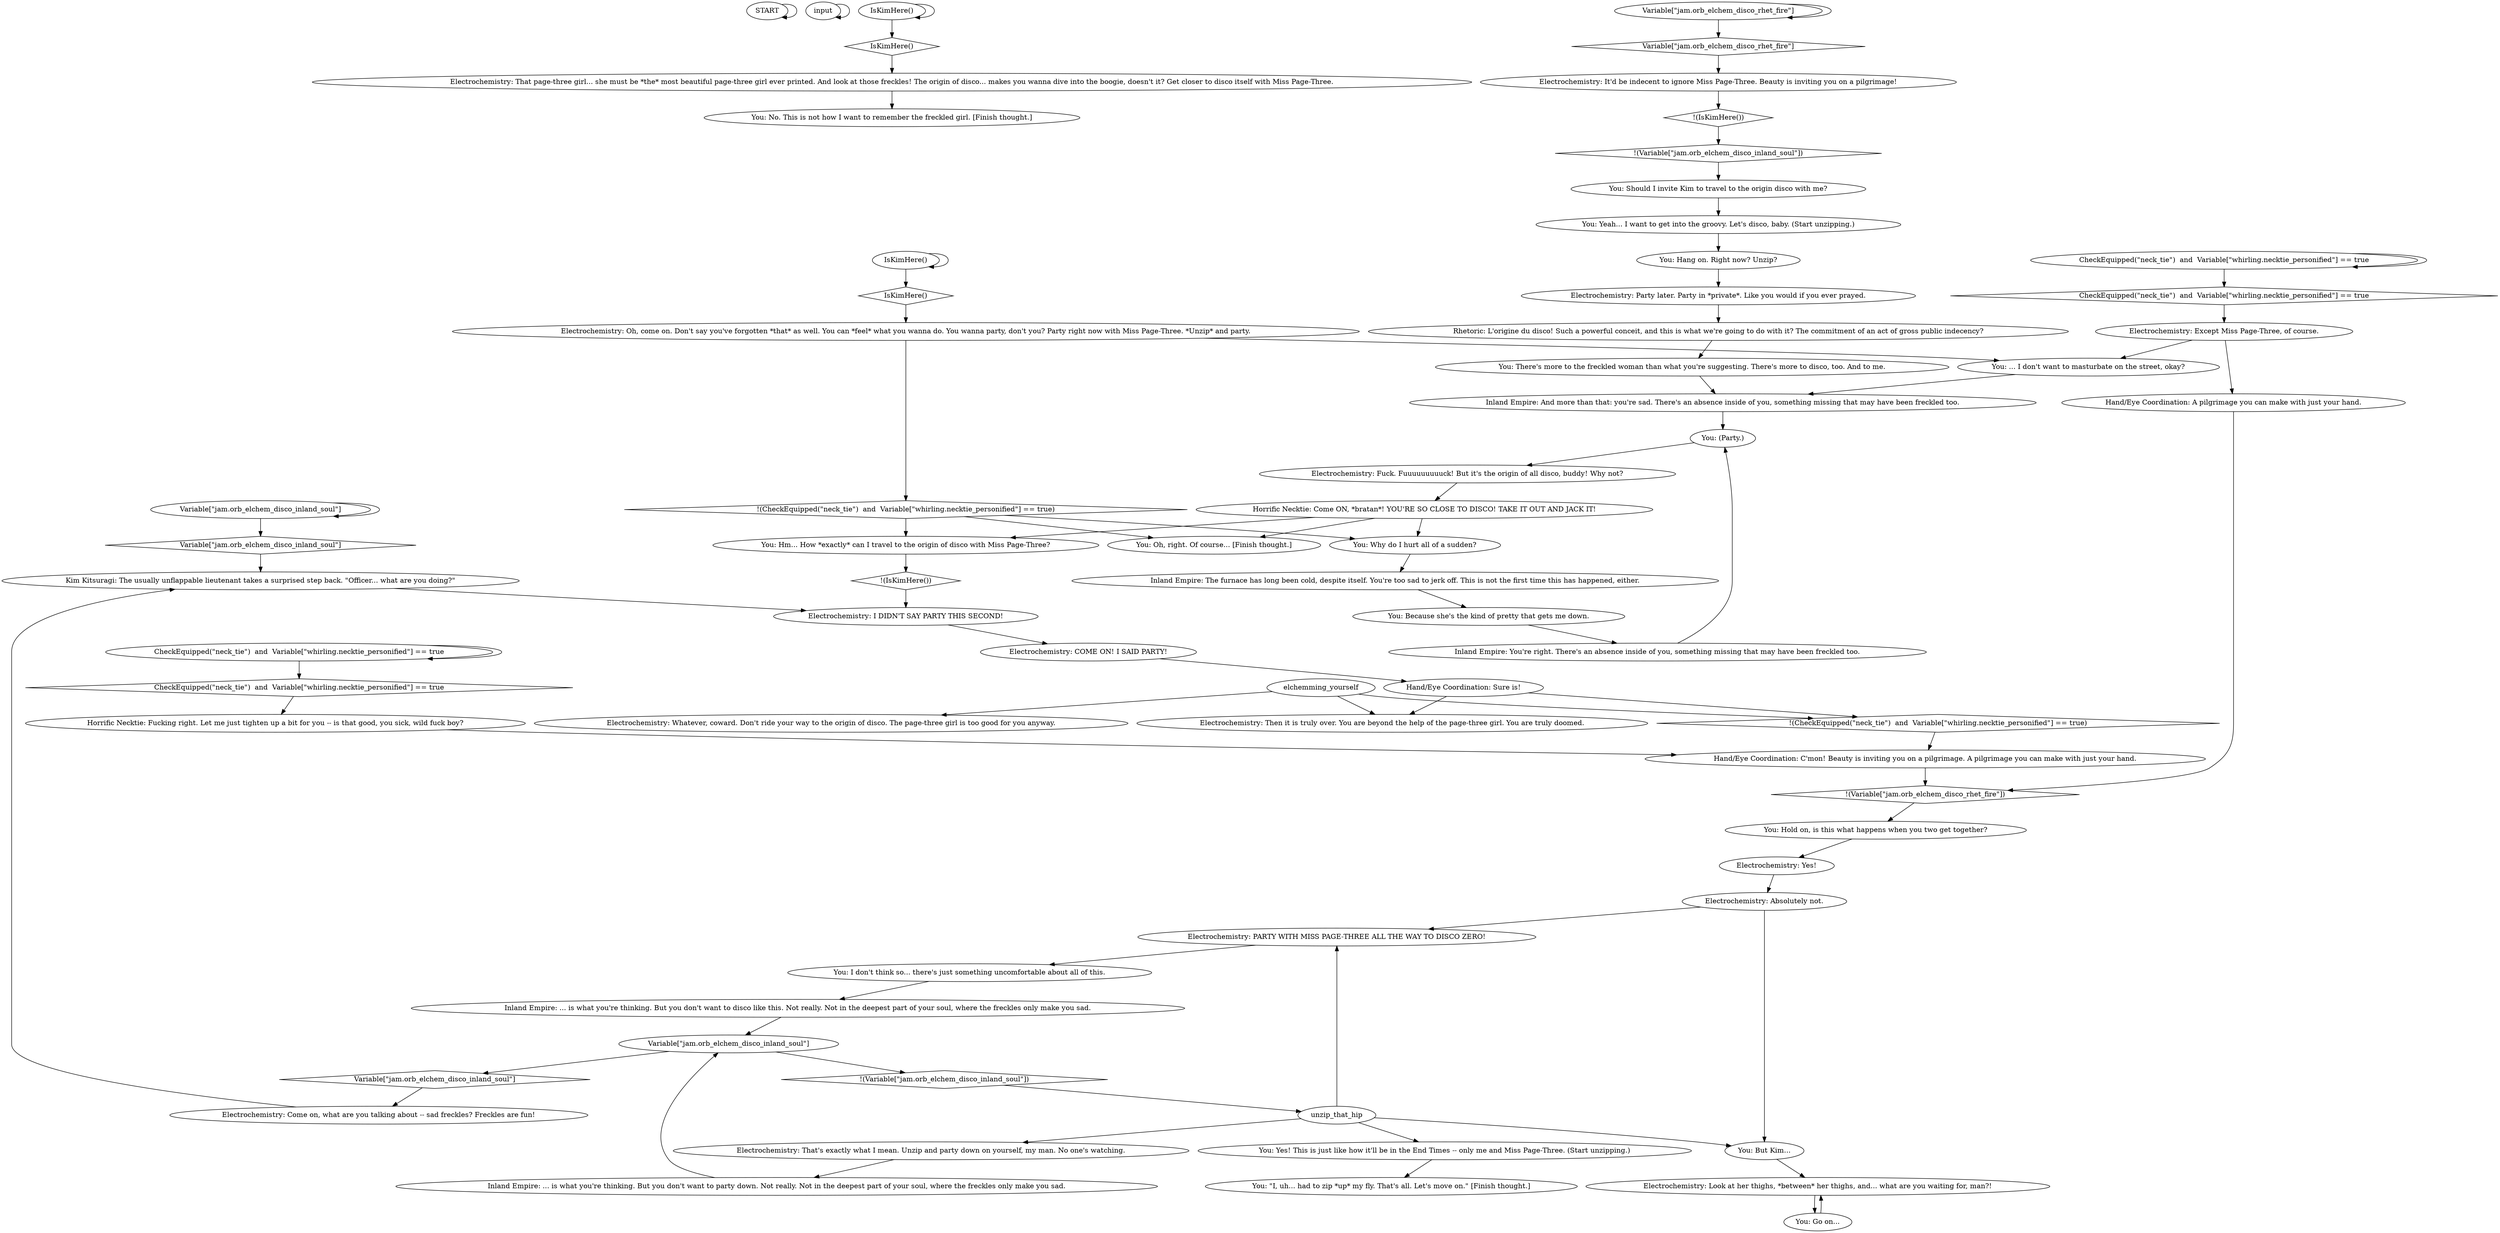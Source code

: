 # JAM ORB / pagetwothought
# A conversation with EletroChem that encourages you to commit an act of public indecency for Superstar point
# ==================================================
digraph G {
	  0 [label="START"];
	  1 [label="input"];
	  2 [label="Electrochemistry: That page-three girl... she must be *the* most beautiful page-three girl ever printed. And look at those freckles! The origin of disco... makes you wanna dive into the boogie, doesn't it? Get closer to disco itself with Miss Page-Three."];
	  3 [label="Kim Kitsuragi: The usually unflappable lieutenant takes a surprised step back. \"Officer... what are you doing?\""];
	  4 [label="You: Why do I hurt all of a sudden?"];
	  5 [label="You: Because she's the kind of pretty that gets me down."];
	  6 [label="Electrochemistry: Then it is truly over. You are beyond the help of the page-three girl. You are truly doomed."];
	  7 [label="You: No. This is not how I want to remember the freckled girl. [Finish thought.]"];
	  8 [label="Rhetoric: L'origine du disco! Such a powerful conceit, and this is what we're going to do with it? The commitment of an act of gross public indecency?"];
	  9 [label="IsKimHere()"];
	  10 [label="IsKimHere()", shape=diamond];
	  11 [label="!(IsKimHere())", shape=diamond];
	  12 [label="Hand/Eye Coordination: A pilgrimage you can make with just your hand."];
	  13 [label="You: But Kim..."];
	  14 [label="You: Yeah... I want to get into the groovy. Let's disco, baby. (Start unzipping.)"];
	  15 [label="Electrochemistry: Absolutely not."];
	  16 [label="Hand/Eye Coordination: Sure is!"];
	  17 [label="You: (Party.)"];
	  18 [label="Variable[\"jam.orb_elchem_disco_inland_soul\"]"];
	  19 [label="Variable[\"jam.orb_elchem_disco_inland_soul\"]", shape=diamond];
	  20 [label="!(Variable[\"jam.orb_elchem_disco_inland_soul\"])", shape=diamond];
	  21 [label="You: Oh, right. Of course... [Finish thought.]"];
	  22 [label="You: ... I don't want to masturbate on the street, okay?"];
	  23 [label="You: Go on..."];
	  24 [label="Electrochemistry: PARTY WITH MISS PAGE-THREE ALL THE WAY TO DISCO ZERO!"];
	  25 [label="You: I don't think so... there's just something uncomfortable about all of this."];
	  26 [label="unzip_that_hip"];
	  27 [label="Electrochemistry: COME ON! I SAID PARTY!"];
	  28 [label="Electrochemistry: Party later. Party in *private*. Like you would if you ever prayed."];
	  29 [label="Electrochemistry: That's exactly what I mean. Unzip and party down on yourself, my man. No one's watching."];
	  30 [label="You: Should I invite Kim to travel to the origin disco with me?"];
	  31 [label="Electrochemistry: Whatever, coward. Don't ride your way to the origin of disco. The page-three girl is too good for you anyway."];
	  32 [label="You: Hold on, is this what happens when you two get together?"];
	  33 [label="Hand/Eye Coordination: C'mon! Beauty is inviting you on a pilgrimage. A pilgrimage you can make with just your hand."];
	  34 [label="IsKimHere()"];
	  35 [label="IsKimHere()", shape=diamond];
	  36 [label="!(IsKimHere())", shape=diamond];
	  37 [label="Electrochemistry: Oh, come on. Don't say you've forgotten *that* as well. You can *feel* what you wanna do. You wanna party, don't you? Party right now with Miss Page-Three. *Unzip* and party."];
	  38 [label="You: \"I, uh... had to zip *up* my fly. That's all. Let's move on.\" [Finish thought.]"];
	  39 [label="Inland Empire: ... is what you're thinking. But you don't want to party down. Not really. Not in the deepest part of your soul, where the freckles only make you sad."];
	  40 [label="Electrochemistry: Except Miss Page-Three, of course."];
	  41 [label="Horrific Necktie: Come ON, *bratan*! YOU'RE SO CLOSE TO DISCO! TAKE IT OUT AND JACK IT!"];
	  42 [label="CheckEquipped(\"neck_tie\")  and  Variable[\"whirling.necktie_personified\"] == true"];
	  43 [label="CheckEquipped(\"neck_tie\")  and  Variable[\"whirling.necktie_personified\"] == true", shape=diamond];
	  44 [label="!(CheckEquipped(\"neck_tie\")  and  Variable[\"whirling.necktie_personified\"] == true)", shape=diamond];
	  45 [label="You: Hang on. Right now? Unzip?"];
	  46 [label="Inland Empire: ... is what you're thinking. But you don't want to disco like this. Not really. Not in the deepest part of your soul, where the freckles only make you sad."];
	  47 [label="Electrochemistry: Fuck. Fuuuuuuuuuck! But it's the origin of all disco, buddy! Why not?"];
	  48 [label="CheckEquipped(\"neck_tie\")  and  Variable[\"whirling.necktie_personified\"] == true"];
	  49 [label="CheckEquipped(\"neck_tie\")  and  Variable[\"whirling.necktie_personified\"] == true", shape=diamond];
	  50 [label="!(CheckEquipped(\"neck_tie\")  and  Variable[\"whirling.necktie_personified\"] == true)", shape=diamond];
	  51 [label="You: Hm... How *exactly* can I travel to the origin of disco with Miss Page-Three?"];
	  52 [label="You: There's more to the freckled woman than what you're suggesting. There's more to disco, too. And to me."];
	  53 [label="Variable[\"jam.orb_elchem_disco_rhet_fire\"]"];
	  54 [label="Variable[\"jam.orb_elchem_disco_rhet_fire\"]", shape=diamond];
	  55 [label="!(Variable[\"jam.orb_elchem_disco_rhet_fire\"])", shape=diamond];
	  56 [label="elchemming_yourself"];
	  57 [label="Electrochemistry: I DIDN'T SAY PARTY THIS SECOND!"];
	  58 [label="Horrific Necktie: Fucking right. Let me just tighten up a bit for you -- is that good, you sick, wild fuck boy?"];
	  59 [label="Electrochemistry: Come on, what are you talking about -- sad freckles? Freckles are fun!"];
	  60 [label="Electrochemistry: It'd be indecent to ignore Miss Page-Three. Beauty is inviting you on a pilgrimage!"];
	  61 [label="Electrochemistry: Look at her thighs, *between* her thighs, and... what are you waiting for, man?!"];
	  62 [label="Variable[\"jam.orb_elchem_disco_inland_soul\"]"];
	  63 [label="Variable[\"jam.orb_elchem_disco_inland_soul\"]", shape=diamond];
	  64 [label="!(Variable[\"jam.orb_elchem_disco_inland_soul\"])", shape=diamond];
	  65 [label="Inland Empire: The furnace has long been cold, despite itself. You're too sad to jerk off. This is not the first time this has happened, either."];
	  66 [label="Inland Empire: And more than that: you're sad. There's an absence inside of you, something missing that may have been freckled too."];
	  67 [label="Electrochemistry: Yes!"];
	  68 [label="Inland Empire: You're right. There's an absence inside of you, something missing that may have been freckled too."];
	  69 [label="You: Yes! This is just like how it'll be in the End Times -- only me and Miss Page-Three. (Start unzipping.)"];
	  0 -> 0
	  1 -> 1
	  2 -> 7
	  3 -> 57
	  4 -> 65
	  5 -> 68
	  8 -> 52
	  9 -> 9
	  9 -> 10
	  10 -> 37
	  11 -> 20
	  12 -> 55
	  13 -> 61
	  14 -> 45
	  15 -> 24
	  15 -> 13
	  16 -> 50
	  16 -> 6
	  17 -> 47
	  18 -> 18
	  18 -> 19
	  19 -> 3
	  20 -> 30
	  22 -> 66
	  23 -> 61
	  24 -> 25
	  25 -> 46
	  26 -> 24
	  26 -> 13
	  26 -> 29
	  26 -> 69
	  27 -> 16
	  28 -> 8
	  29 -> 39
	  30 -> 14
	  32 -> 67
	  33 -> 55
	  34 -> 34
	  34 -> 35
	  35 -> 2
	  36 -> 57
	  37 -> 44
	  37 -> 22
	  39 -> 62
	  40 -> 12
	  40 -> 22
	  41 -> 51
	  41 -> 4
	  41 -> 21
	  42 -> 42
	  42 -> 43
	  43 -> 40
	  44 -> 51
	  44 -> 4
	  44 -> 21
	  45 -> 28
	  46 -> 62
	  47 -> 41
	  48 -> 48
	  48 -> 49
	  49 -> 58
	  50 -> 33
	  51 -> 36
	  52 -> 66
	  53 -> 53
	  53 -> 54
	  54 -> 60
	  55 -> 32
	  56 -> 50
	  56 -> 6
	  56 -> 31
	  57 -> 27
	  58 -> 33
	  59 -> 3
	  60 -> 11
	  61 -> 23
	  62 -> 64
	  62 -> 63
	  63 -> 59
	  64 -> 26
	  65 -> 5
	  66 -> 17
	  67 -> 15
	  68 -> 17
	  69 -> 38
}

